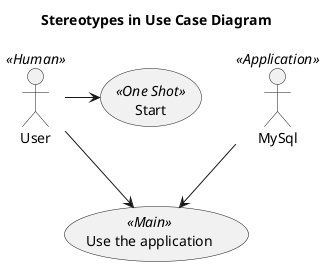 @startuml

title Stereotypes in Use Case Diagram

' :User: << Human >>
:User: << Human >> as u
' :User: as u << Human >> 
:Main Database: as MySql
(Start) << One Shot >>
(Use the application) << Main >> as use

MySql << Application >>

u -> (Start)
u --> use
MySql --> use

@enduml